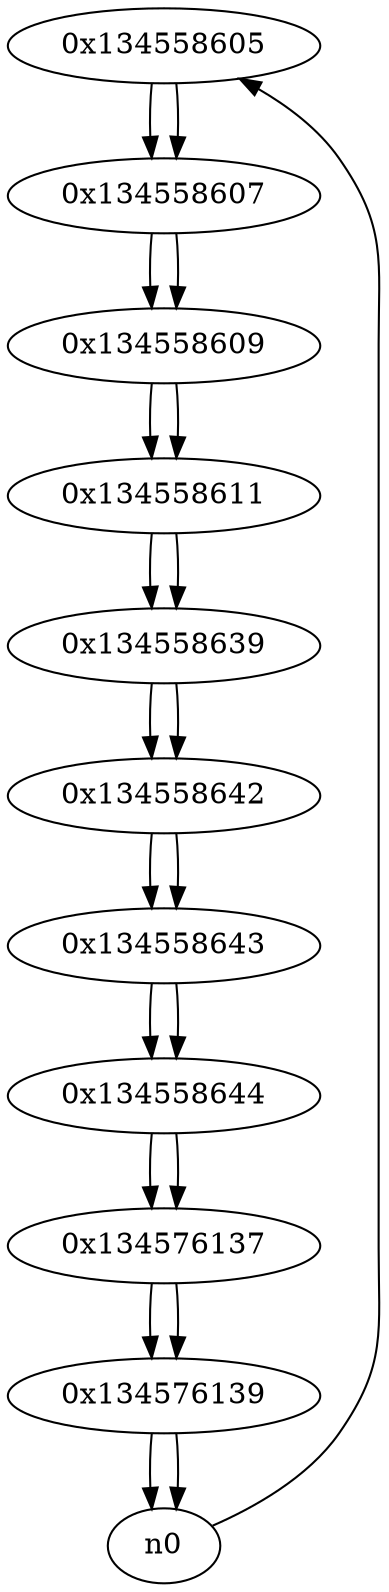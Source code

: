 digraph G{
/* nodes */
  n1 [label="0x134558605"]
  n2 [label="0x134558607"]
  n3 [label="0x134558609"]
  n4 [label="0x134558611"]
  n5 [label="0x134558639"]
  n6 [label="0x134558642"]
  n7 [label="0x134558643"]
  n8 [label="0x134558644"]
  n9 [label="0x134576137"]
  n10 [label="0x134576139"]
/* edges */
n1 -> n2;
n0 -> n1;
n2 -> n3;
n1 -> n2;
n3 -> n4;
n2 -> n3;
n4 -> n5;
n3 -> n4;
n5 -> n6;
n4 -> n5;
n6 -> n7;
n5 -> n6;
n7 -> n8;
n6 -> n7;
n8 -> n9;
n7 -> n8;
n9 -> n10;
n8 -> n9;
n10 -> n0;
n10 -> n0;
n9 -> n10;
}
